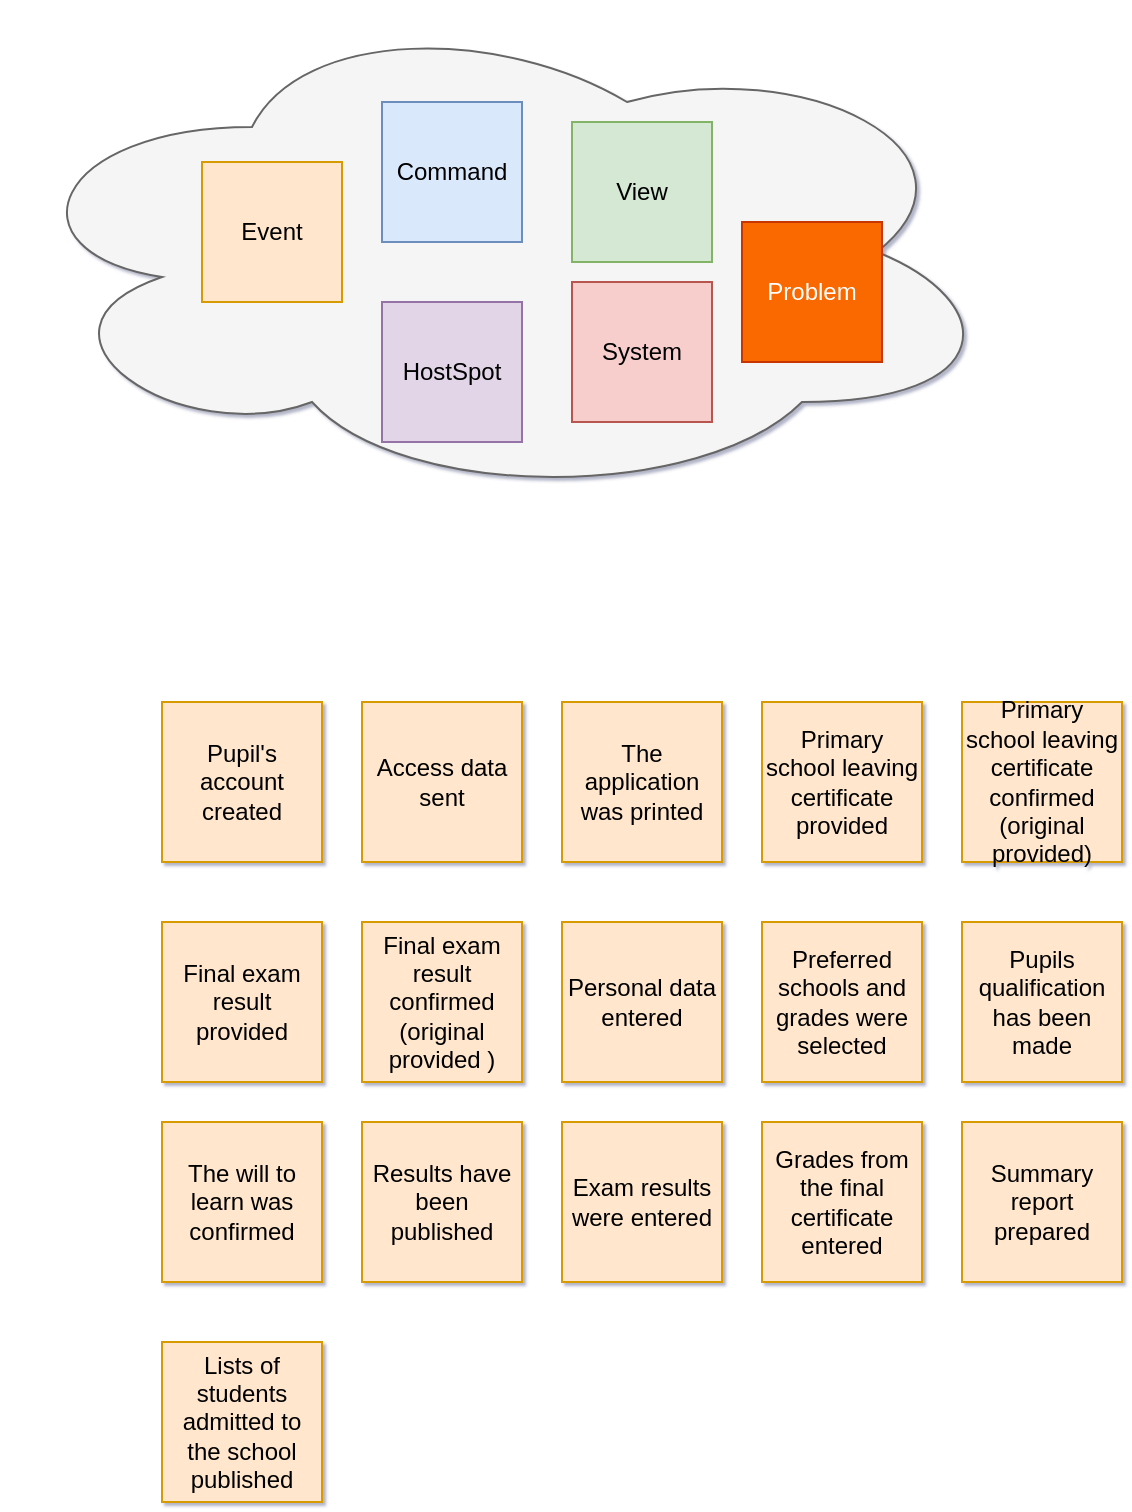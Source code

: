 <mxfile compressed="false" version="13.4.0" type="device">
  <diagram id="lXzvkM9uSlQvV6uT09WV" name="Strona-1">
    <mxGraphModel dx="1417" dy="839" grid="1" gridSize="10" guides="1" tooltips="1" connect="1" arrows="1" fold="1" page="1" pageScale="1" pageWidth="827" pageHeight="1169" background="none" math="0" shadow="1">
      <root>
        <mxCell id="0" />
        <mxCell id="1" parent="0" />
        <mxCell id="t5OhKQRQ5g1ediq62rsj-1" value="Pupil&#39;s account created" style="whiteSpace=wrap;html=1;aspect=fixed;fillColor=#ffe6cc;strokeColor=#d79b00;" vertex="1" parent="1">
          <mxGeometry x="100" y="360" width="80" height="80" as="geometry" />
        </mxCell>
        <mxCell id="t5OhKQRQ5g1ediq62rsj-2" value="" style="ellipse;shape=cloud;whiteSpace=wrap;html=1;fillColor=#f5f5f5;strokeColor=#666666;fontColor=#333333;" vertex="1" parent="1">
          <mxGeometry x="20" y="10" width="500" height="250" as="geometry" />
        </mxCell>
        <mxCell id="t5OhKQRQ5g1ediq62rsj-3" value="Event" style="whiteSpace=wrap;html=1;aspect=fixed;fillColor=#ffe6cc;strokeColor=#d79b00;" vertex="1" parent="1">
          <mxGeometry x="120" y="90" width="70" height="70" as="geometry" />
        </mxCell>
        <mxCell id="t5OhKQRQ5g1ediq62rsj-5" value="Access data sent" style="whiteSpace=wrap;html=1;aspect=fixed;fillColor=#ffe6cc;strokeColor=#d79b00;" vertex="1" parent="1">
          <mxGeometry x="200" y="360" width="80" height="80" as="geometry" />
        </mxCell>
        <mxCell id="t5OhKQRQ5g1ediq62rsj-6" value="The application was printed" style="whiteSpace=wrap;html=1;aspect=fixed;fillColor=#ffe6cc;strokeColor=#d79b00;" vertex="1" parent="1">
          <mxGeometry x="300" y="360" width="80" height="80" as="geometry" />
        </mxCell>
        <mxCell id="t5OhKQRQ5g1ediq62rsj-9" value="Primary school leaving certificate provided" style="whiteSpace=wrap;html=1;aspect=fixed;fillColor=#ffe6cc;strokeColor=#d79b00;" vertex="1" parent="1">
          <mxGeometry x="400" y="360" width="80" height="80" as="geometry" />
        </mxCell>
        <mxCell id="t5OhKQRQ5g1ediq62rsj-10" value="Primary school leaving certificate confirmed (original provided)" style="whiteSpace=wrap;html=1;aspect=fixed;fillColor=#ffe6cc;strokeColor=#d79b00;" vertex="1" parent="1">
          <mxGeometry x="500" y="360" width="80" height="80" as="geometry" />
        </mxCell>
        <mxCell id="t5OhKQRQ5g1ediq62rsj-11" value="Final exam result provided" style="whiteSpace=wrap;html=1;aspect=fixed;fillColor=#ffe6cc;strokeColor=#d79b00;" vertex="1" parent="1">
          <mxGeometry x="100" y="470" width="80" height="80" as="geometry" />
        </mxCell>
        <mxCell id="t5OhKQRQ5g1ediq62rsj-12" value="Final exam result confirmed (original provided )" style="whiteSpace=wrap;html=1;aspect=fixed;fillColor=#ffe6cc;strokeColor=#d79b00;" vertex="1" parent="1">
          <mxGeometry x="200" y="470" width="80" height="80" as="geometry" />
        </mxCell>
        <mxCell id="t5OhKQRQ5g1ediq62rsj-13" value="Personal data entered" style="whiteSpace=wrap;html=1;aspect=fixed;fillColor=#ffe6cc;strokeColor=#d79b00;" vertex="1" parent="1">
          <mxGeometry x="300" y="470" width="80" height="80" as="geometry" />
        </mxCell>
        <mxCell id="t5OhKQRQ5g1ediq62rsj-14" value="Preferred schools and grades were selected" style="whiteSpace=wrap;html=1;aspect=fixed;fillColor=#ffe6cc;strokeColor=#d79b00;" vertex="1" parent="1">
          <mxGeometry x="400" y="470" width="80" height="80" as="geometry" />
        </mxCell>
        <mxCell id="t5OhKQRQ5g1ediq62rsj-15" value="Pupils qualification has been made" style="whiteSpace=wrap;html=1;aspect=fixed;fillColor=#ffe6cc;strokeColor=#d79b00;" vertex="1" parent="1">
          <mxGeometry x="500" y="470" width="80" height="80" as="geometry" />
        </mxCell>
        <mxCell id="t5OhKQRQ5g1ediq62rsj-16" value="The will to learn was confirmed" style="whiteSpace=wrap;html=1;aspect=fixed;fillColor=#ffe6cc;strokeColor=#d79b00;" vertex="1" parent="1">
          <mxGeometry x="100" y="570" width="80" height="80" as="geometry" />
        </mxCell>
        <mxCell id="t5OhKQRQ5g1ediq62rsj-17" value="Results have been published" style="whiteSpace=wrap;html=1;aspect=fixed;fillColor=#ffe6cc;strokeColor=#d79b00;" vertex="1" parent="1">
          <mxGeometry x="200" y="570" width="80" height="80" as="geometry" />
        </mxCell>
        <mxCell id="t5OhKQRQ5g1ediq62rsj-18" value="Exam results were entered" style="whiteSpace=wrap;html=1;aspect=fixed;fillColor=#ffe6cc;strokeColor=#d79b00;" vertex="1" parent="1">
          <mxGeometry x="300" y="570" width="80" height="80" as="geometry" />
        </mxCell>
        <mxCell id="t5OhKQRQ5g1ediq62rsj-19" value="Grades from the final certificate entered" style="whiteSpace=wrap;html=1;aspect=fixed;fillColor=#ffe6cc;strokeColor=#d79b00;" vertex="1" parent="1">
          <mxGeometry x="400" y="570" width="80" height="80" as="geometry" />
        </mxCell>
        <mxCell id="t5OhKQRQ5g1ediq62rsj-20" value="Command" style="whiteSpace=wrap;html=1;aspect=fixed;fillColor=#dae8fc;strokeColor=#6c8ebf;" vertex="1" parent="1">
          <mxGeometry x="210" y="60" width="70" height="70" as="geometry" />
        </mxCell>
        <mxCell id="t5OhKQRQ5g1ediq62rsj-21" value="View" style="whiteSpace=wrap;html=1;aspect=fixed;fillColor=#d5e8d4;strokeColor=#82b366;" vertex="1" parent="1">
          <mxGeometry x="305" y="70" width="70" height="70" as="geometry" />
        </mxCell>
        <mxCell id="t5OhKQRQ5g1ediq62rsj-22" value="Problem" style="whiteSpace=wrap;html=1;aspect=fixed;fillColor=#fa6800;strokeColor=#C73500;fontColor=#ffffff;" vertex="1" parent="1">
          <mxGeometry x="390" y="120" width="70" height="70" as="geometry" />
        </mxCell>
        <mxCell id="t5OhKQRQ5g1ediq62rsj-24" value="System" style="whiteSpace=wrap;html=1;aspect=fixed;fillColor=#f8cecc;strokeColor=#b85450;" vertex="1" parent="1">
          <mxGeometry x="305" y="150" width="70" height="70" as="geometry" />
        </mxCell>
        <mxCell id="t5OhKQRQ5g1ediq62rsj-27" value="HostSpot" style="whiteSpace=wrap;html=1;aspect=fixed;fillColor=#e1d5e7;strokeColor=#9673a6;" vertex="1" parent="1">
          <mxGeometry x="210" y="160" width="70" height="70" as="geometry" />
        </mxCell>
        <mxCell id="t5OhKQRQ5g1ediq62rsj-28" value="Summary report prepared" style="whiteSpace=wrap;html=1;aspect=fixed;fillColor=#ffe6cc;strokeColor=#d79b00;" vertex="1" parent="1">
          <mxGeometry x="500" y="570" width="80" height="80" as="geometry" />
        </mxCell>
        <mxCell id="t5OhKQRQ5g1ediq62rsj-29" value="Lists of students admitted to the school published" style="whiteSpace=wrap;html=1;aspect=fixed;fillColor=#ffe6cc;strokeColor=#d79b00;" vertex="1" parent="1">
          <mxGeometry x="100" y="680" width="80" height="80" as="geometry" />
        </mxCell>
      </root>
    </mxGraphModel>
  </diagram>
</mxfile>
